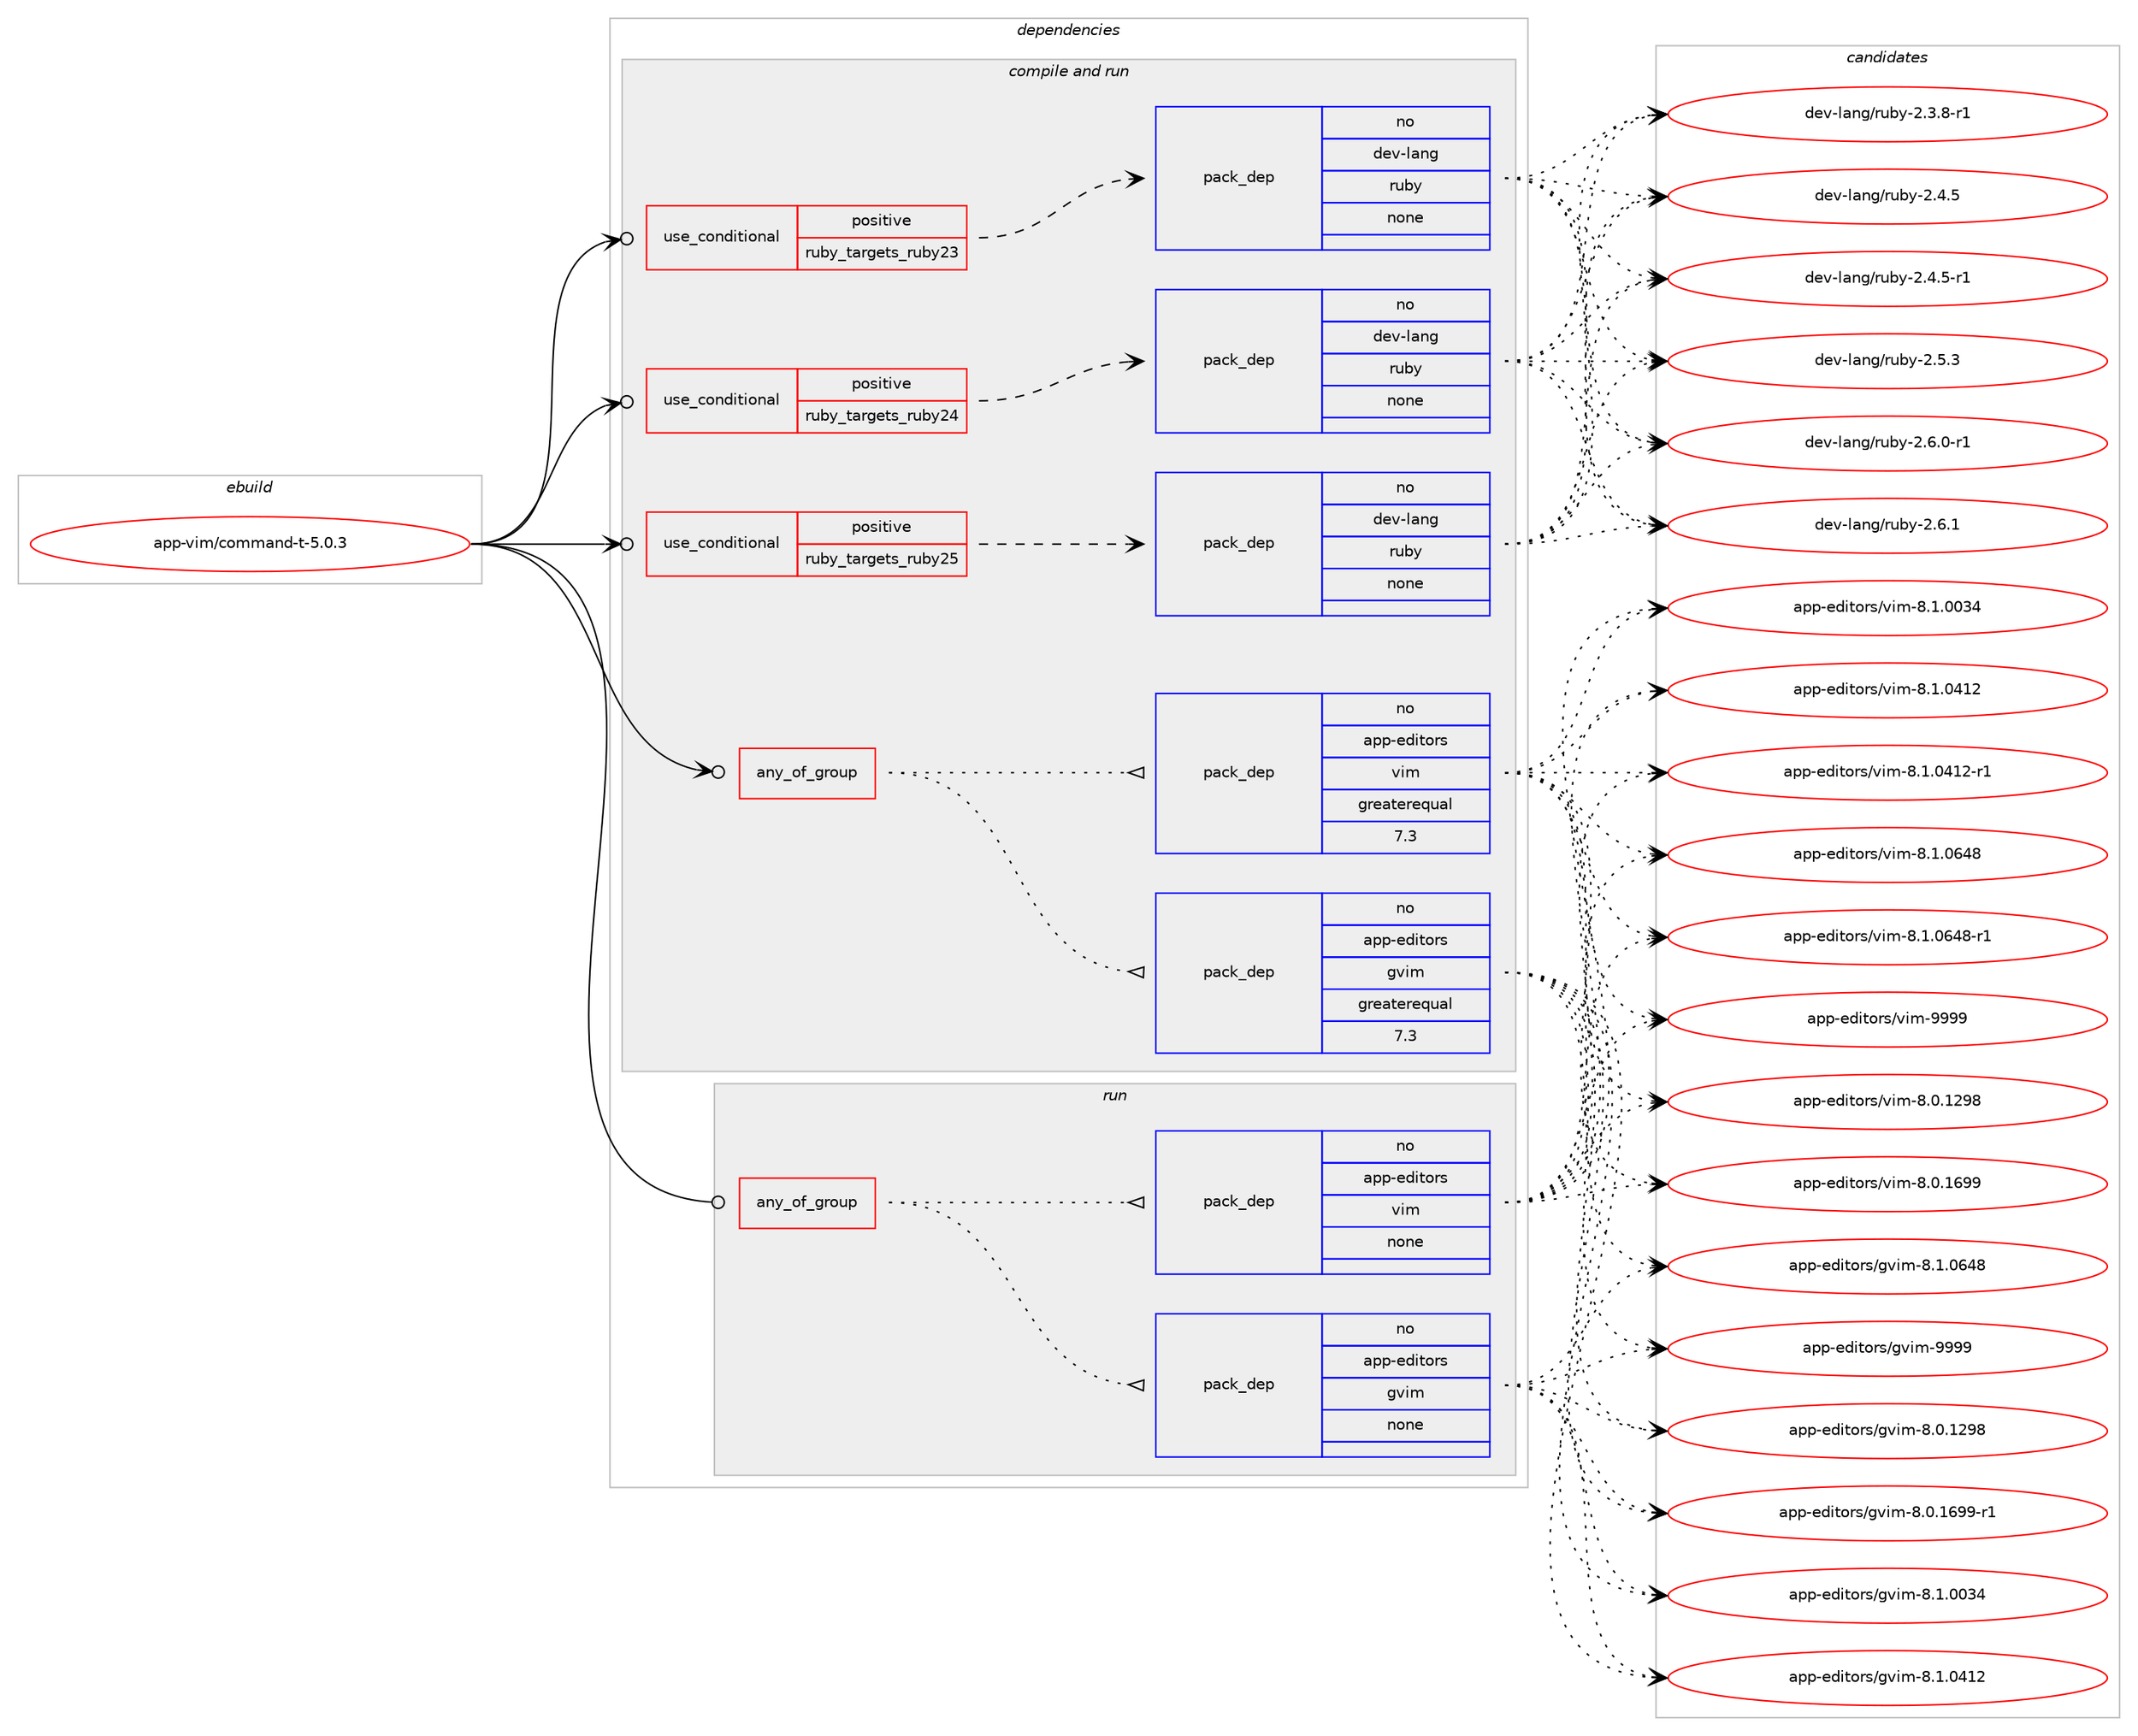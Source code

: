 digraph prolog {

# *************
# Graph options
# *************

newrank=true;
concentrate=true;
compound=true;
graph [rankdir=LR,fontname=Helvetica,fontsize=10,ranksep=1.5];#, ranksep=2.5, nodesep=0.2];
edge  [arrowhead=vee];
node  [fontname=Helvetica,fontsize=10];

# **********
# The ebuild
# **********

subgraph cluster_leftcol {
color=gray;
rank=same;
label=<<i>ebuild</i>>;
id [label="app-vim/command-t-5.0.3", color=red, width=4, href="../app-vim/command-t-5.0.3.svg"];
}

# ****************
# The dependencies
# ****************

subgraph cluster_midcol {
color=gray;
label=<<i>dependencies</i>>;
subgraph cluster_compile {
fillcolor="#eeeeee";
style=filled;
label=<<i>compile</i>>;
}
subgraph cluster_compileandrun {
fillcolor="#eeeeee";
style=filled;
label=<<i>compile and run</i>>;
subgraph any20073 {
dependency1314005 [label=<<TABLE BORDER="0" CELLBORDER="1" CELLSPACING="0" CELLPADDING="4"><TR><TD CELLPADDING="10">any_of_group</TD></TR></TABLE>>, shape=none, color=red];subgraph pack937012 {
dependency1314006 [label=<<TABLE BORDER="0" CELLBORDER="1" CELLSPACING="0" CELLPADDING="4" WIDTH="220"><TR><TD ROWSPAN="6" CELLPADDING="30">pack_dep</TD></TR><TR><TD WIDTH="110">no</TD></TR><TR><TD>app-editors</TD></TR><TR><TD>vim</TD></TR><TR><TD>greaterequal</TD></TR><TR><TD>7.3</TD></TR></TABLE>>, shape=none, color=blue];
}
dependency1314005:e -> dependency1314006:w [weight=20,style="dotted",arrowhead="oinv"];
subgraph pack937013 {
dependency1314007 [label=<<TABLE BORDER="0" CELLBORDER="1" CELLSPACING="0" CELLPADDING="4" WIDTH="220"><TR><TD ROWSPAN="6" CELLPADDING="30">pack_dep</TD></TR><TR><TD WIDTH="110">no</TD></TR><TR><TD>app-editors</TD></TR><TR><TD>gvim</TD></TR><TR><TD>greaterequal</TD></TR><TR><TD>7.3</TD></TR></TABLE>>, shape=none, color=blue];
}
dependency1314005:e -> dependency1314007:w [weight=20,style="dotted",arrowhead="oinv"];
}
id:e -> dependency1314005:w [weight=20,style="solid",arrowhead="odotvee"];
subgraph cond356370 {
dependency1314008 [label=<<TABLE BORDER="0" CELLBORDER="1" CELLSPACING="0" CELLPADDING="4"><TR><TD ROWSPAN="3" CELLPADDING="10">use_conditional</TD></TR><TR><TD>positive</TD></TR><TR><TD>ruby_targets_ruby23</TD></TR></TABLE>>, shape=none, color=red];
subgraph pack937014 {
dependency1314009 [label=<<TABLE BORDER="0" CELLBORDER="1" CELLSPACING="0" CELLPADDING="4" WIDTH="220"><TR><TD ROWSPAN="6" CELLPADDING="30">pack_dep</TD></TR><TR><TD WIDTH="110">no</TD></TR><TR><TD>dev-lang</TD></TR><TR><TD>ruby</TD></TR><TR><TD>none</TD></TR><TR><TD></TD></TR></TABLE>>, shape=none, color=blue];
}
dependency1314008:e -> dependency1314009:w [weight=20,style="dashed",arrowhead="vee"];
}
id:e -> dependency1314008:w [weight=20,style="solid",arrowhead="odotvee"];
subgraph cond356371 {
dependency1314010 [label=<<TABLE BORDER="0" CELLBORDER="1" CELLSPACING="0" CELLPADDING="4"><TR><TD ROWSPAN="3" CELLPADDING="10">use_conditional</TD></TR><TR><TD>positive</TD></TR><TR><TD>ruby_targets_ruby24</TD></TR></TABLE>>, shape=none, color=red];
subgraph pack937015 {
dependency1314011 [label=<<TABLE BORDER="0" CELLBORDER="1" CELLSPACING="0" CELLPADDING="4" WIDTH="220"><TR><TD ROWSPAN="6" CELLPADDING="30">pack_dep</TD></TR><TR><TD WIDTH="110">no</TD></TR><TR><TD>dev-lang</TD></TR><TR><TD>ruby</TD></TR><TR><TD>none</TD></TR><TR><TD></TD></TR></TABLE>>, shape=none, color=blue];
}
dependency1314010:e -> dependency1314011:w [weight=20,style="dashed",arrowhead="vee"];
}
id:e -> dependency1314010:w [weight=20,style="solid",arrowhead="odotvee"];
subgraph cond356372 {
dependency1314012 [label=<<TABLE BORDER="0" CELLBORDER="1" CELLSPACING="0" CELLPADDING="4"><TR><TD ROWSPAN="3" CELLPADDING="10">use_conditional</TD></TR><TR><TD>positive</TD></TR><TR><TD>ruby_targets_ruby25</TD></TR></TABLE>>, shape=none, color=red];
subgraph pack937016 {
dependency1314013 [label=<<TABLE BORDER="0" CELLBORDER="1" CELLSPACING="0" CELLPADDING="4" WIDTH="220"><TR><TD ROWSPAN="6" CELLPADDING="30">pack_dep</TD></TR><TR><TD WIDTH="110">no</TD></TR><TR><TD>dev-lang</TD></TR><TR><TD>ruby</TD></TR><TR><TD>none</TD></TR><TR><TD></TD></TR></TABLE>>, shape=none, color=blue];
}
dependency1314012:e -> dependency1314013:w [weight=20,style="dashed",arrowhead="vee"];
}
id:e -> dependency1314012:w [weight=20,style="solid",arrowhead="odotvee"];
}
subgraph cluster_run {
fillcolor="#eeeeee";
style=filled;
label=<<i>run</i>>;
subgraph any20074 {
dependency1314014 [label=<<TABLE BORDER="0" CELLBORDER="1" CELLSPACING="0" CELLPADDING="4"><TR><TD CELLPADDING="10">any_of_group</TD></TR></TABLE>>, shape=none, color=red];subgraph pack937017 {
dependency1314015 [label=<<TABLE BORDER="0" CELLBORDER="1" CELLSPACING="0" CELLPADDING="4" WIDTH="220"><TR><TD ROWSPAN="6" CELLPADDING="30">pack_dep</TD></TR><TR><TD WIDTH="110">no</TD></TR><TR><TD>app-editors</TD></TR><TR><TD>vim</TD></TR><TR><TD>none</TD></TR><TR><TD></TD></TR></TABLE>>, shape=none, color=blue];
}
dependency1314014:e -> dependency1314015:w [weight=20,style="dotted",arrowhead="oinv"];
subgraph pack937018 {
dependency1314016 [label=<<TABLE BORDER="0" CELLBORDER="1" CELLSPACING="0" CELLPADDING="4" WIDTH="220"><TR><TD ROWSPAN="6" CELLPADDING="30">pack_dep</TD></TR><TR><TD WIDTH="110">no</TD></TR><TR><TD>app-editors</TD></TR><TR><TD>gvim</TD></TR><TR><TD>none</TD></TR><TR><TD></TD></TR></TABLE>>, shape=none, color=blue];
}
dependency1314014:e -> dependency1314016:w [weight=20,style="dotted",arrowhead="oinv"];
}
id:e -> dependency1314014:w [weight=20,style="solid",arrowhead="odot"];
}
}

# **************
# The candidates
# **************

subgraph cluster_choices {
rank=same;
color=gray;
label=<<i>candidates</i>>;

subgraph choice937012 {
color=black;
nodesep=1;
choice971121124510110010511611111411547118105109455646484649505756 [label="app-editors/vim-8.0.1298", color=red, width=4,href="../app-editors/vim-8.0.1298.svg"];
choice971121124510110010511611111411547118105109455646484649545757 [label="app-editors/vim-8.0.1699", color=red, width=4,href="../app-editors/vim-8.0.1699.svg"];
choice971121124510110010511611111411547118105109455646494648485152 [label="app-editors/vim-8.1.0034", color=red, width=4,href="../app-editors/vim-8.1.0034.svg"];
choice971121124510110010511611111411547118105109455646494648524950 [label="app-editors/vim-8.1.0412", color=red, width=4,href="../app-editors/vim-8.1.0412.svg"];
choice9711211245101100105116111114115471181051094556464946485249504511449 [label="app-editors/vim-8.1.0412-r1", color=red, width=4,href="../app-editors/vim-8.1.0412-r1.svg"];
choice971121124510110010511611111411547118105109455646494648545256 [label="app-editors/vim-8.1.0648", color=red, width=4,href="../app-editors/vim-8.1.0648.svg"];
choice9711211245101100105116111114115471181051094556464946485452564511449 [label="app-editors/vim-8.1.0648-r1", color=red, width=4,href="../app-editors/vim-8.1.0648-r1.svg"];
choice9711211245101100105116111114115471181051094557575757 [label="app-editors/vim-9999", color=red, width=4,href="../app-editors/vim-9999.svg"];
dependency1314006:e -> choice971121124510110010511611111411547118105109455646484649505756:w [style=dotted,weight="100"];
dependency1314006:e -> choice971121124510110010511611111411547118105109455646484649545757:w [style=dotted,weight="100"];
dependency1314006:e -> choice971121124510110010511611111411547118105109455646494648485152:w [style=dotted,weight="100"];
dependency1314006:e -> choice971121124510110010511611111411547118105109455646494648524950:w [style=dotted,weight="100"];
dependency1314006:e -> choice9711211245101100105116111114115471181051094556464946485249504511449:w [style=dotted,weight="100"];
dependency1314006:e -> choice971121124510110010511611111411547118105109455646494648545256:w [style=dotted,weight="100"];
dependency1314006:e -> choice9711211245101100105116111114115471181051094556464946485452564511449:w [style=dotted,weight="100"];
dependency1314006:e -> choice9711211245101100105116111114115471181051094557575757:w [style=dotted,weight="100"];
}
subgraph choice937013 {
color=black;
nodesep=1;
choice971121124510110010511611111411547103118105109455646484649505756 [label="app-editors/gvim-8.0.1298", color=red, width=4,href="../app-editors/gvim-8.0.1298.svg"];
choice9711211245101100105116111114115471031181051094556464846495457574511449 [label="app-editors/gvim-8.0.1699-r1", color=red, width=4,href="../app-editors/gvim-8.0.1699-r1.svg"];
choice971121124510110010511611111411547103118105109455646494648485152 [label="app-editors/gvim-8.1.0034", color=red, width=4,href="../app-editors/gvim-8.1.0034.svg"];
choice971121124510110010511611111411547103118105109455646494648524950 [label="app-editors/gvim-8.1.0412", color=red, width=4,href="../app-editors/gvim-8.1.0412.svg"];
choice971121124510110010511611111411547103118105109455646494648545256 [label="app-editors/gvim-8.1.0648", color=red, width=4,href="../app-editors/gvim-8.1.0648.svg"];
choice9711211245101100105116111114115471031181051094557575757 [label="app-editors/gvim-9999", color=red, width=4,href="../app-editors/gvim-9999.svg"];
dependency1314007:e -> choice971121124510110010511611111411547103118105109455646484649505756:w [style=dotted,weight="100"];
dependency1314007:e -> choice9711211245101100105116111114115471031181051094556464846495457574511449:w [style=dotted,weight="100"];
dependency1314007:e -> choice971121124510110010511611111411547103118105109455646494648485152:w [style=dotted,weight="100"];
dependency1314007:e -> choice971121124510110010511611111411547103118105109455646494648524950:w [style=dotted,weight="100"];
dependency1314007:e -> choice971121124510110010511611111411547103118105109455646494648545256:w [style=dotted,weight="100"];
dependency1314007:e -> choice9711211245101100105116111114115471031181051094557575757:w [style=dotted,weight="100"];
}
subgraph choice937014 {
color=black;
nodesep=1;
choice100101118451089711010347114117981214550465146564511449 [label="dev-lang/ruby-2.3.8-r1", color=red, width=4,href="../dev-lang/ruby-2.3.8-r1.svg"];
choice10010111845108971101034711411798121455046524653 [label="dev-lang/ruby-2.4.5", color=red, width=4,href="../dev-lang/ruby-2.4.5.svg"];
choice100101118451089711010347114117981214550465246534511449 [label="dev-lang/ruby-2.4.5-r1", color=red, width=4,href="../dev-lang/ruby-2.4.5-r1.svg"];
choice10010111845108971101034711411798121455046534651 [label="dev-lang/ruby-2.5.3", color=red, width=4,href="../dev-lang/ruby-2.5.3.svg"];
choice100101118451089711010347114117981214550465446484511449 [label="dev-lang/ruby-2.6.0-r1", color=red, width=4,href="../dev-lang/ruby-2.6.0-r1.svg"];
choice10010111845108971101034711411798121455046544649 [label="dev-lang/ruby-2.6.1", color=red, width=4,href="../dev-lang/ruby-2.6.1.svg"];
dependency1314009:e -> choice100101118451089711010347114117981214550465146564511449:w [style=dotted,weight="100"];
dependency1314009:e -> choice10010111845108971101034711411798121455046524653:w [style=dotted,weight="100"];
dependency1314009:e -> choice100101118451089711010347114117981214550465246534511449:w [style=dotted,weight="100"];
dependency1314009:e -> choice10010111845108971101034711411798121455046534651:w [style=dotted,weight="100"];
dependency1314009:e -> choice100101118451089711010347114117981214550465446484511449:w [style=dotted,weight="100"];
dependency1314009:e -> choice10010111845108971101034711411798121455046544649:w [style=dotted,weight="100"];
}
subgraph choice937015 {
color=black;
nodesep=1;
choice100101118451089711010347114117981214550465146564511449 [label="dev-lang/ruby-2.3.8-r1", color=red, width=4,href="../dev-lang/ruby-2.3.8-r1.svg"];
choice10010111845108971101034711411798121455046524653 [label="dev-lang/ruby-2.4.5", color=red, width=4,href="../dev-lang/ruby-2.4.5.svg"];
choice100101118451089711010347114117981214550465246534511449 [label="dev-lang/ruby-2.4.5-r1", color=red, width=4,href="../dev-lang/ruby-2.4.5-r1.svg"];
choice10010111845108971101034711411798121455046534651 [label="dev-lang/ruby-2.5.3", color=red, width=4,href="../dev-lang/ruby-2.5.3.svg"];
choice100101118451089711010347114117981214550465446484511449 [label="dev-lang/ruby-2.6.0-r1", color=red, width=4,href="../dev-lang/ruby-2.6.0-r1.svg"];
choice10010111845108971101034711411798121455046544649 [label="dev-lang/ruby-2.6.1", color=red, width=4,href="../dev-lang/ruby-2.6.1.svg"];
dependency1314011:e -> choice100101118451089711010347114117981214550465146564511449:w [style=dotted,weight="100"];
dependency1314011:e -> choice10010111845108971101034711411798121455046524653:w [style=dotted,weight="100"];
dependency1314011:e -> choice100101118451089711010347114117981214550465246534511449:w [style=dotted,weight="100"];
dependency1314011:e -> choice10010111845108971101034711411798121455046534651:w [style=dotted,weight="100"];
dependency1314011:e -> choice100101118451089711010347114117981214550465446484511449:w [style=dotted,weight="100"];
dependency1314011:e -> choice10010111845108971101034711411798121455046544649:w [style=dotted,weight="100"];
}
subgraph choice937016 {
color=black;
nodesep=1;
choice100101118451089711010347114117981214550465146564511449 [label="dev-lang/ruby-2.3.8-r1", color=red, width=4,href="../dev-lang/ruby-2.3.8-r1.svg"];
choice10010111845108971101034711411798121455046524653 [label="dev-lang/ruby-2.4.5", color=red, width=4,href="../dev-lang/ruby-2.4.5.svg"];
choice100101118451089711010347114117981214550465246534511449 [label="dev-lang/ruby-2.4.5-r1", color=red, width=4,href="../dev-lang/ruby-2.4.5-r1.svg"];
choice10010111845108971101034711411798121455046534651 [label="dev-lang/ruby-2.5.3", color=red, width=4,href="../dev-lang/ruby-2.5.3.svg"];
choice100101118451089711010347114117981214550465446484511449 [label="dev-lang/ruby-2.6.0-r1", color=red, width=4,href="../dev-lang/ruby-2.6.0-r1.svg"];
choice10010111845108971101034711411798121455046544649 [label="dev-lang/ruby-2.6.1", color=red, width=4,href="../dev-lang/ruby-2.6.1.svg"];
dependency1314013:e -> choice100101118451089711010347114117981214550465146564511449:w [style=dotted,weight="100"];
dependency1314013:e -> choice10010111845108971101034711411798121455046524653:w [style=dotted,weight="100"];
dependency1314013:e -> choice100101118451089711010347114117981214550465246534511449:w [style=dotted,weight="100"];
dependency1314013:e -> choice10010111845108971101034711411798121455046534651:w [style=dotted,weight="100"];
dependency1314013:e -> choice100101118451089711010347114117981214550465446484511449:w [style=dotted,weight="100"];
dependency1314013:e -> choice10010111845108971101034711411798121455046544649:w [style=dotted,weight="100"];
}
subgraph choice937017 {
color=black;
nodesep=1;
choice971121124510110010511611111411547118105109455646484649505756 [label="app-editors/vim-8.0.1298", color=red, width=4,href="../app-editors/vim-8.0.1298.svg"];
choice971121124510110010511611111411547118105109455646484649545757 [label="app-editors/vim-8.0.1699", color=red, width=4,href="../app-editors/vim-8.0.1699.svg"];
choice971121124510110010511611111411547118105109455646494648485152 [label="app-editors/vim-8.1.0034", color=red, width=4,href="../app-editors/vim-8.1.0034.svg"];
choice971121124510110010511611111411547118105109455646494648524950 [label="app-editors/vim-8.1.0412", color=red, width=4,href="../app-editors/vim-8.1.0412.svg"];
choice9711211245101100105116111114115471181051094556464946485249504511449 [label="app-editors/vim-8.1.0412-r1", color=red, width=4,href="../app-editors/vim-8.1.0412-r1.svg"];
choice971121124510110010511611111411547118105109455646494648545256 [label="app-editors/vim-8.1.0648", color=red, width=4,href="../app-editors/vim-8.1.0648.svg"];
choice9711211245101100105116111114115471181051094556464946485452564511449 [label="app-editors/vim-8.1.0648-r1", color=red, width=4,href="../app-editors/vim-8.1.0648-r1.svg"];
choice9711211245101100105116111114115471181051094557575757 [label="app-editors/vim-9999", color=red, width=4,href="../app-editors/vim-9999.svg"];
dependency1314015:e -> choice971121124510110010511611111411547118105109455646484649505756:w [style=dotted,weight="100"];
dependency1314015:e -> choice971121124510110010511611111411547118105109455646484649545757:w [style=dotted,weight="100"];
dependency1314015:e -> choice971121124510110010511611111411547118105109455646494648485152:w [style=dotted,weight="100"];
dependency1314015:e -> choice971121124510110010511611111411547118105109455646494648524950:w [style=dotted,weight="100"];
dependency1314015:e -> choice9711211245101100105116111114115471181051094556464946485249504511449:w [style=dotted,weight="100"];
dependency1314015:e -> choice971121124510110010511611111411547118105109455646494648545256:w [style=dotted,weight="100"];
dependency1314015:e -> choice9711211245101100105116111114115471181051094556464946485452564511449:w [style=dotted,weight="100"];
dependency1314015:e -> choice9711211245101100105116111114115471181051094557575757:w [style=dotted,weight="100"];
}
subgraph choice937018 {
color=black;
nodesep=1;
choice971121124510110010511611111411547103118105109455646484649505756 [label="app-editors/gvim-8.0.1298", color=red, width=4,href="../app-editors/gvim-8.0.1298.svg"];
choice9711211245101100105116111114115471031181051094556464846495457574511449 [label="app-editors/gvim-8.0.1699-r1", color=red, width=4,href="../app-editors/gvim-8.0.1699-r1.svg"];
choice971121124510110010511611111411547103118105109455646494648485152 [label="app-editors/gvim-8.1.0034", color=red, width=4,href="../app-editors/gvim-8.1.0034.svg"];
choice971121124510110010511611111411547103118105109455646494648524950 [label="app-editors/gvim-8.1.0412", color=red, width=4,href="../app-editors/gvim-8.1.0412.svg"];
choice971121124510110010511611111411547103118105109455646494648545256 [label="app-editors/gvim-8.1.0648", color=red, width=4,href="../app-editors/gvim-8.1.0648.svg"];
choice9711211245101100105116111114115471031181051094557575757 [label="app-editors/gvim-9999", color=red, width=4,href="../app-editors/gvim-9999.svg"];
dependency1314016:e -> choice971121124510110010511611111411547103118105109455646484649505756:w [style=dotted,weight="100"];
dependency1314016:e -> choice9711211245101100105116111114115471031181051094556464846495457574511449:w [style=dotted,weight="100"];
dependency1314016:e -> choice971121124510110010511611111411547103118105109455646494648485152:w [style=dotted,weight="100"];
dependency1314016:e -> choice971121124510110010511611111411547103118105109455646494648524950:w [style=dotted,weight="100"];
dependency1314016:e -> choice971121124510110010511611111411547103118105109455646494648545256:w [style=dotted,weight="100"];
dependency1314016:e -> choice9711211245101100105116111114115471031181051094557575757:w [style=dotted,weight="100"];
}
}

}

